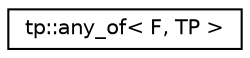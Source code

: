 digraph "Graphical Class Hierarchy"
{
 // LATEX_PDF_SIZE
  edge [fontname="Helvetica",fontsize="10",labelfontname="Helvetica",labelfontsize="10"];
  node [fontname="Helvetica",fontsize="10",shape=record];
  rankdir="LR";
  Node0 [label="tp::any_of\< F, TP \>",height=0.2,width=0.4,color="black", fillcolor="white", style="filled",URL="$structtp_1_1any__of.html",tooltip="Checks if unary predicate is true for at least one element in a type_pack."];
}
